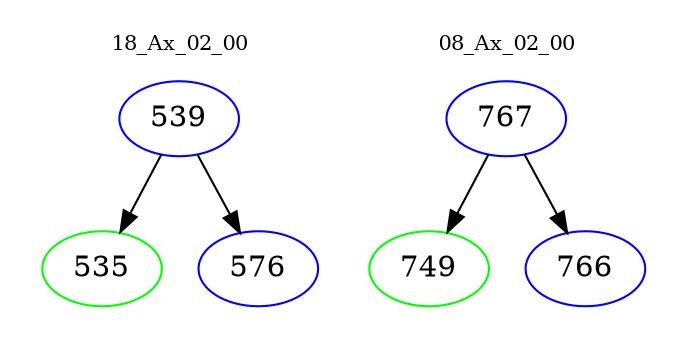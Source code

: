 digraph{
subgraph cluster_0 {
color = white
label = "18_Ax_02_00";
fontsize=10;
T0_539 [label="539", color="blue"]
T0_539 -> T0_535 [color="black"]
T0_535 [label="535", color="green"]
T0_539 -> T0_576 [color="black"]
T0_576 [label="576", color="blue"]
}
subgraph cluster_1 {
color = white
label = "08_Ax_02_00";
fontsize=10;
T1_767 [label="767", color="blue"]
T1_767 -> T1_749 [color="black"]
T1_749 [label="749", color="green"]
T1_767 -> T1_766 [color="black"]
T1_766 [label="766", color="blue"]
}
}
